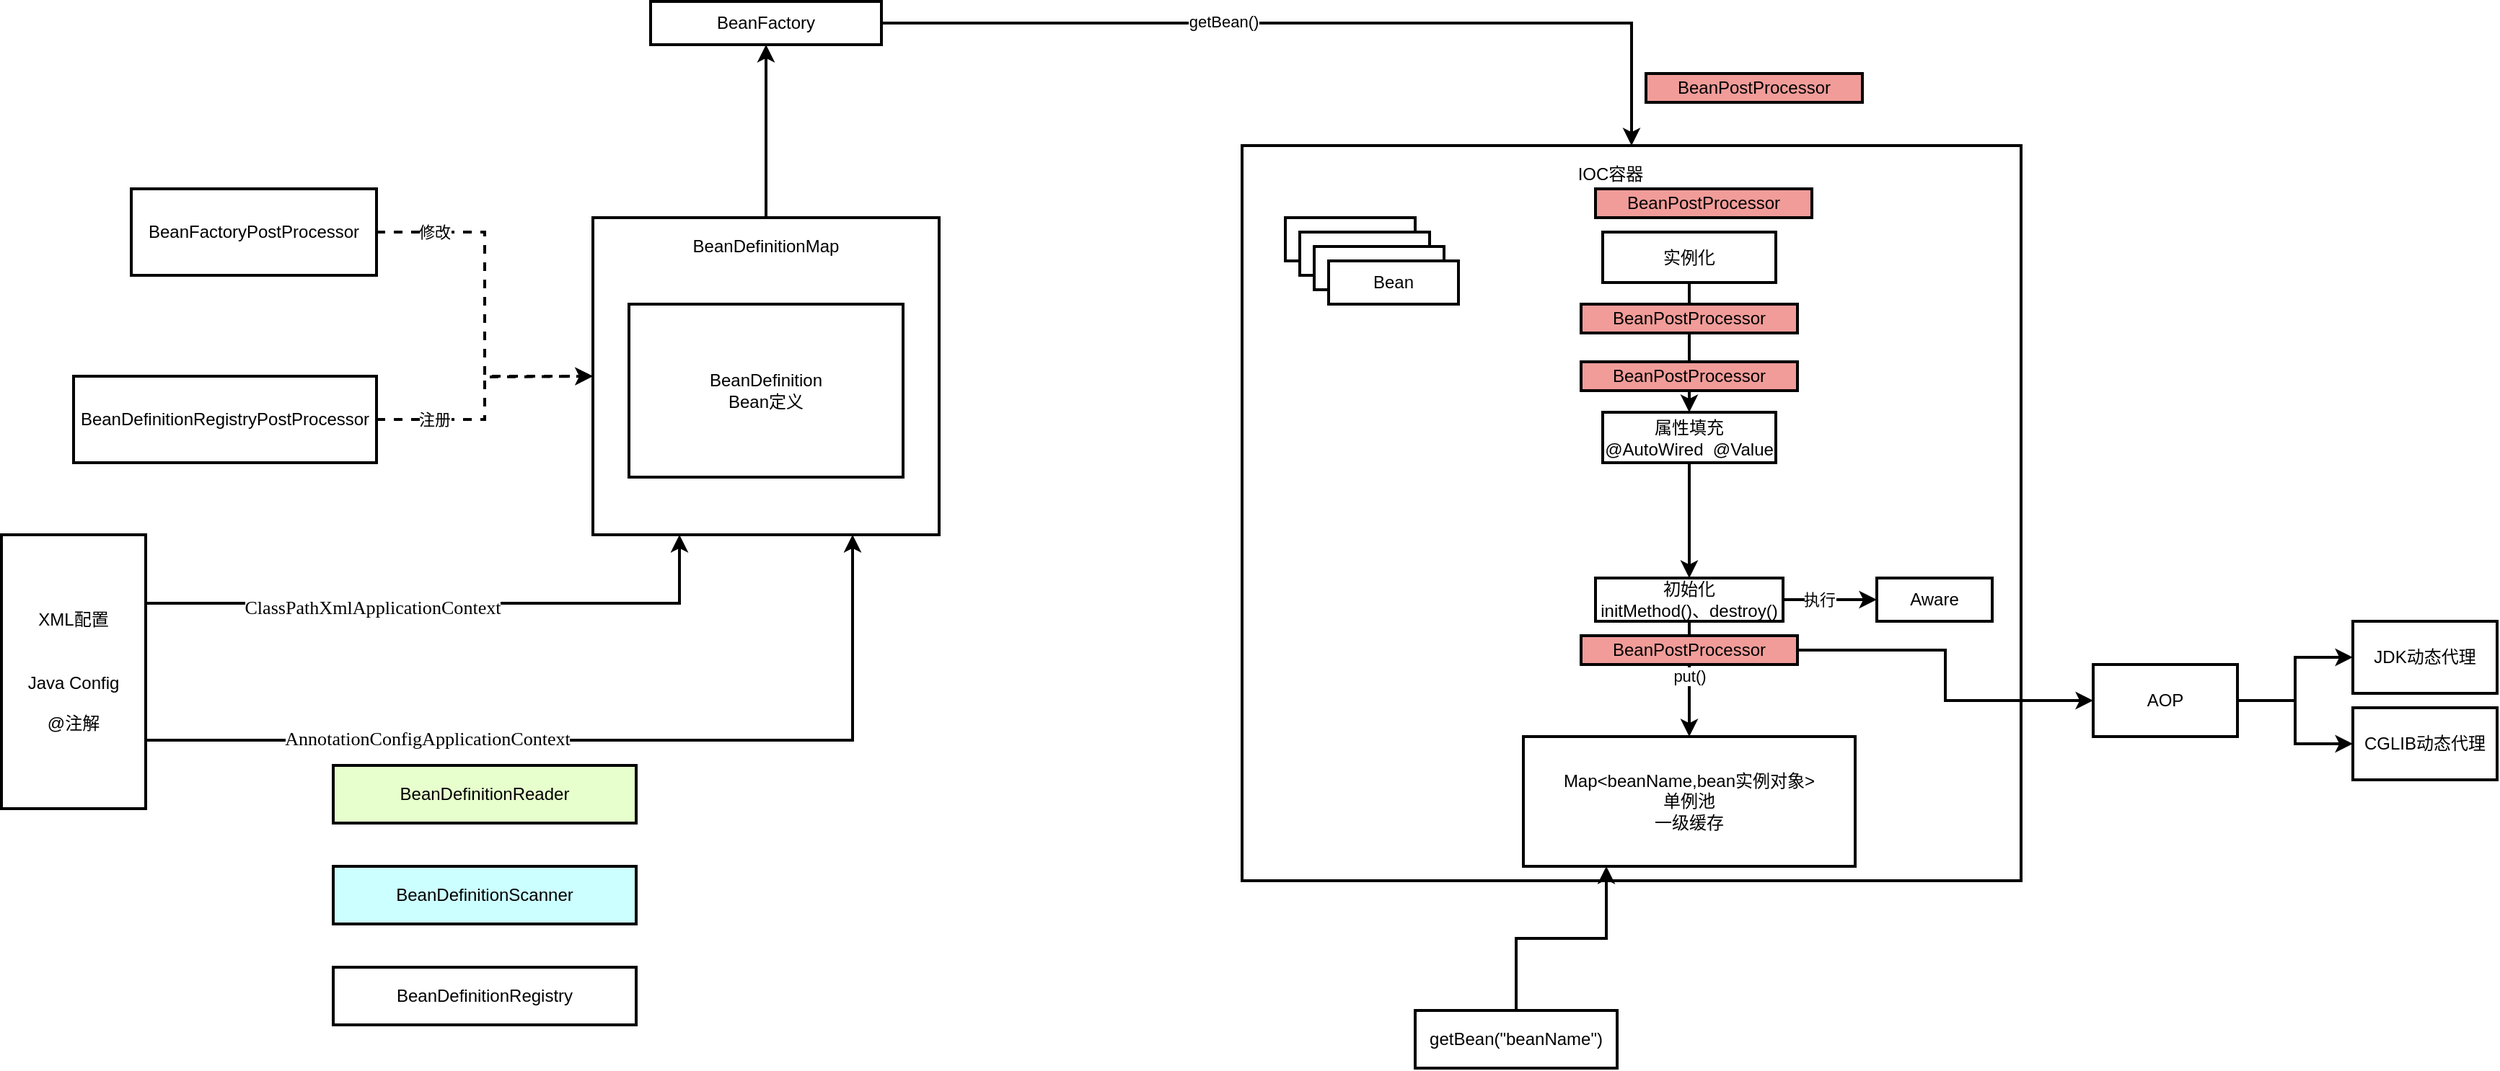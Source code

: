 <mxfile version="14.9.1" type="github">
  <diagram id="PimF_Wanh2Kbo35ScIux" name="Page-1">
    <mxGraphModel dx="2347" dy="2486" grid="1" gridSize="10" guides="1" tooltips="1" connect="1" arrows="1" fold="1" page="1" pageScale="1" pageWidth="827" pageHeight="1169" math="0" shadow="0">
      <root>
        <mxCell id="0" />
        <mxCell id="1" parent="0" />
        <mxCell id="963VxOmkExmAmKdlYogN-6" value="" style="rounded=0;whiteSpace=wrap;html=1;strokeWidth=2;" vertex="1" parent="1">
          <mxGeometry x="1070" y="70" width="540" height="510" as="geometry" />
        </mxCell>
        <mxCell id="963VxOmkExmAmKdlYogN-2" style="edgeStyle=orthogonalEdgeStyle;rounded=0;orthogonalLoop=1;jettySize=auto;html=1;exitX=1;exitY=0.25;exitDx=0;exitDy=0;entryX=0.25;entryY=1;entryDx=0;entryDy=0;strokeWidth=2;" edge="1" parent="1" source="y2ZCvFs-fsvaWrtGRpLE-1" target="y2ZCvFs-fsvaWrtGRpLE-8">
          <mxGeometry relative="1" as="geometry" />
        </mxCell>
        <mxCell id="963VxOmkExmAmKdlYogN-3" value="&lt;pre style=&quot;font-family: &amp;#34;jetbrains mono&amp;#34; ; font-size: 9.8pt&quot;&gt;&lt;span style=&quot;background-color: rgb(255 , 255 , 255)&quot;&gt;ClassPathXmlApplicationContext&lt;/span&gt;&lt;/pre&gt;" style="edgeLabel;html=1;align=center;verticalAlign=middle;resizable=0;points=[];" vertex="1" connectable="0" parent="963VxOmkExmAmKdlYogN-2">
          <mxGeometry x="-0.248" y="-1" relative="1" as="geometry">
            <mxPoint y="1" as="offset" />
          </mxGeometry>
        </mxCell>
        <mxCell id="963VxOmkExmAmKdlYogN-4" style="edgeStyle=orthogonalEdgeStyle;rounded=0;orthogonalLoop=1;jettySize=auto;html=1;exitX=1;exitY=0.75;exitDx=0;exitDy=0;entryX=0.75;entryY=1;entryDx=0;entryDy=0;strokeWidth=2;" edge="1" parent="1" source="y2ZCvFs-fsvaWrtGRpLE-1" target="y2ZCvFs-fsvaWrtGRpLE-8">
          <mxGeometry relative="1" as="geometry" />
        </mxCell>
        <mxCell id="963VxOmkExmAmKdlYogN-5" value="&lt;pre style=&quot;font-family: &amp;#34;jetbrains mono&amp;#34; ; font-size: 9.8pt&quot;&gt;&lt;span style=&quot;background-color: rgb(255 , 255 , 255)&quot;&gt;AnnotationConfigApplicationContext&lt;/span&gt;&lt;/pre&gt;" style="edgeLabel;html=1;align=center;verticalAlign=middle;resizable=0;points=[];" vertex="1" connectable="0" parent="963VxOmkExmAmKdlYogN-4">
          <mxGeometry x="-0.384" y="3" relative="1" as="geometry">
            <mxPoint y="1" as="offset" />
          </mxGeometry>
        </mxCell>
        <mxCell id="y2ZCvFs-fsvaWrtGRpLE-1" value="XML配置&lt;br&gt;&lt;br&gt;&lt;br&gt;Java Config&lt;br&gt;&lt;br&gt;@注解" style="rounded=0;whiteSpace=wrap;html=1;strokeWidth=2;" parent="1" vertex="1">
          <mxGeometry x="210" y="340" width="100" height="190" as="geometry" />
        </mxCell>
        <mxCell id="y2ZCvFs-fsvaWrtGRpLE-16" style="edgeStyle=orthogonalEdgeStyle;rounded=0;orthogonalLoop=1;jettySize=auto;html=1;exitX=0.5;exitY=0;exitDx=0;exitDy=0;entryX=0.5;entryY=1;entryDx=0;entryDy=0;strokeWidth=2;" parent="1" source="y2ZCvFs-fsvaWrtGRpLE-8" target="y2ZCvFs-fsvaWrtGRpLE-15" edge="1">
          <mxGeometry relative="1" as="geometry" />
        </mxCell>
        <mxCell id="y2ZCvFs-fsvaWrtGRpLE-8" value="" style="rounded=0;whiteSpace=wrap;html=1;fillColor=#FFFFFF;strokeWidth=2;" parent="1" vertex="1">
          <mxGeometry x="620" y="120" width="240" height="220" as="geometry" />
        </mxCell>
        <mxCell id="y2ZCvFs-fsvaWrtGRpLE-9" value="BeanDefinitionMap" style="text;html=1;strokeColor=none;fillColor=none;align=center;verticalAlign=middle;whiteSpace=wrap;rounded=0;" parent="1" vertex="1">
          <mxGeometry x="680" y="130" width="120" height="20" as="geometry" />
        </mxCell>
        <mxCell id="963VxOmkExmAmKdlYogN-9" style="edgeStyle=orthogonalEdgeStyle;rounded=0;orthogonalLoop=1;jettySize=auto;html=1;exitX=1;exitY=0.5;exitDx=0;exitDy=0;entryX=0.5;entryY=0;entryDx=0;entryDy=0;strokeWidth=2;" edge="1" parent="1" source="y2ZCvFs-fsvaWrtGRpLE-15" target="963VxOmkExmAmKdlYogN-6">
          <mxGeometry relative="1" as="geometry" />
        </mxCell>
        <mxCell id="963VxOmkExmAmKdlYogN-10" value="getBean()" style="edgeLabel;html=1;align=center;verticalAlign=middle;resizable=0;points=[];" vertex="1" connectable="0" parent="963VxOmkExmAmKdlYogN-9">
          <mxGeometry x="-0.217" y="1" relative="1" as="geometry">
            <mxPoint as="offset" />
          </mxGeometry>
        </mxCell>
        <mxCell id="y2ZCvFs-fsvaWrtGRpLE-15" value="BeanFactory" style="rounded=0;whiteSpace=wrap;html=1;fillColor=#FFFFFF;strokeWidth=2;" parent="1" vertex="1">
          <mxGeometry x="660" y="-30" width="160" height="30" as="geometry" />
        </mxCell>
        <mxCell id="963VxOmkExmAmKdlYogN-1" value="BeanDefinition&lt;br&gt;Bean定义" style="rounded=0;whiteSpace=wrap;html=1;strokeWidth=2;" vertex="1" parent="1">
          <mxGeometry x="645" y="180" width="190" height="120" as="geometry" />
        </mxCell>
        <mxCell id="963VxOmkExmAmKdlYogN-7" value="IOC容器" style="text;html=1;strokeColor=none;fillColor=none;align=center;verticalAlign=middle;whiteSpace=wrap;rounded=0;" vertex="1" parent="1">
          <mxGeometry x="1262.5" y="80" width="125" height="20" as="geometry" />
        </mxCell>
        <mxCell id="963VxOmkExmAmKdlYogN-11" value="Bean" style="rounded=0;whiteSpace=wrap;html=1;strokeWidth=2;" vertex="1" parent="1">
          <mxGeometry x="1100" y="120" width="90" height="30" as="geometry" />
        </mxCell>
        <mxCell id="963VxOmkExmAmKdlYogN-12" value="Bean" style="rounded=0;whiteSpace=wrap;html=1;strokeWidth=2;" vertex="1" parent="1">
          <mxGeometry x="1110" y="130" width="90" height="30" as="geometry" />
        </mxCell>
        <mxCell id="963VxOmkExmAmKdlYogN-13" value="Bean" style="rounded=0;whiteSpace=wrap;html=1;strokeWidth=2;" vertex="1" parent="1">
          <mxGeometry x="1120" y="140" width="90" height="30" as="geometry" />
        </mxCell>
        <mxCell id="963VxOmkExmAmKdlYogN-14" value="Bean" style="rounded=0;whiteSpace=wrap;html=1;strokeWidth=2;" vertex="1" parent="1">
          <mxGeometry x="1130" y="150" width="90" height="30" as="geometry" />
        </mxCell>
        <mxCell id="963VxOmkExmAmKdlYogN-17" value="" style="edgeStyle=orthogonalEdgeStyle;rounded=0;orthogonalLoop=1;jettySize=auto;html=1;strokeWidth=2;" edge="1" parent="1" source="963VxOmkExmAmKdlYogN-15" target="963VxOmkExmAmKdlYogN-16">
          <mxGeometry relative="1" as="geometry" />
        </mxCell>
        <mxCell id="963VxOmkExmAmKdlYogN-15" value="实例化" style="rounded=0;whiteSpace=wrap;html=1;strokeWidth=2;" vertex="1" parent="1">
          <mxGeometry x="1320" y="130" width="120" height="35" as="geometry" />
        </mxCell>
        <mxCell id="963VxOmkExmAmKdlYogN-19" value="" style="edgeStyle=orthogonalEdgeStyle;rounded=0;orthogonalLoop=1;jettySize=auto;html=1;strokeWidth=2;" edge="1" parent="1" source="963VxOmkExmAmKdlYogN-16" target="963VxOmkExmAmKdlYogN-18">
          <mxGeometry relative="1" as="geometry" />
        </mxCell>
        <mxCell id="963VxOmkExmAmKdlYogN-16" value="属性填充&lt;br&gt;@AutoWired&amp;nbsp; @Value" style="rounded=0;whiteSpace=wrap;html=1;strokeWidth=2;" vertex="1" parent="1">
          <mxGeometry x="1320" y="255" width="120" height="35" as="geometry" />
        </mxCell>
        <mxCell id="963VxOmkExmAmKdlYogN-21" value="" style="edgeStyle=orthogonalEdgeStyle;rounded=0;orthogonalLoop=1;jettySize=auto;html=1;strokeWidth=2;" edge="1" parent="1" source="963VxOmkExmAmKdlYogN-18" target="963VxOmkExmAmKdlYogN-20">
          <mxGeometry relative="1" as="geometry" />
        </mxCell>
        <mxCell id="963VxOmkExmAmKdlYogN-24" value="put()" style="edgeLabel;html=1;align=center;verticalAlign=middle;resizable=0;points=[];" vertex="1" connectable="0" parent="963VxOmkExmAmKdlYogN-21">
          <mxGeometry x="0.213" y="2" relative="1" as="geometry">
            <mxPoint x="-2" y="-11" as="offset" />
          </mxGeometry>
        </mxCell>
        <mxCell id="963VxOmkExmAmKdlYogN-33" value="" style="edgeStyle=orthogonalEdgeStyle;rounded=0;orthogonalLoop=1;jettySize=auto;html=1;strokeWidth=2;" edge="1" parent="1" source="963VxOmkExmAmKdlYogN-18" target="963VxOmkExmAmKdlYogN-32">
          <mxGeometry relative="1" as="geometry" />
        </mxCell>
        <mxCell id="963VxOmkExmAmKdlYogN-34" value="执行" style="edgeLabel;html=1;align=center;verticalAlign=middle;resizable=0;points=[];" vertex="1" connectable="0" parent="963VxOmkExmAmKdlYogN-33">
          <mxGeometry x="-0.304" relative="1" as="geometry">
            <mxPoint x="2" as="offset" />
          </mxGeometry>
        </mxCell>
        <mxCell id="963VxOmkExmAmKdlYogN-18" value="初始化&lt;br&gt;initMethod()、destroy()" style="rounded=0;whiteSpace=wrap;html=1;strokeWidth=2;" vertex="1" parent="1">
          <mxGeometry x="1315" y="370" width="130" height="30" as="geometry" />
        </mxCell>
        <mxCell id="963VxOmkExmAmKdlYogN-20" value="Map&amp;lt;beanName,bean实例对象&amp;gt;&lt;br&gt;单例池&lt;br&gt;一级缓存" style="rounded=0;whiteSpace=wrap;html=1;strokeWidth=2;" vertex="1" parent="1">
          <mxGeometry x="1265" y="480" width="230" height="90" as="geometry" />
        </mxCell>
        <mxCell id="963VxOmkExmAmKdlYogN-26" style="edgeStyle=orthogonalEdgeStyle;rounded=0;orthogonalLoop=1;jettySize=auto;html=1;exitX=0.5;exitY=0;exitDx=0;exitDy=0;entryX=0.25;entryY=1;entryDx=0;entryDy=0;strokeWidth=2;" edge="1" parent="1" source="963VxOmkExmAmKdlYogN-25" target="963VxOmkExmAmKdlYogN-20">
          <mxGeometry relative="1" as="geometry" />
        </mxCell>
        <mxCell id="963VxOmkExmAmKdlYogN-25" value="getBean(&quot;beanName&quot;)" style="rounded=0;whiteSpace=wrap;html=1;strokeWidth=2;" vertex="1" parent="1">
          <mxGeometry x="1190" y="670" width="140" height="40" as="geometry" />
        </mxCell>
        <mxCell id="963VxOmkExmAmKdlYogN-32" value="Aware" style="rounded=0;whiteSpace=wrap;html=1;strokeWidth=2;" vertex="1" parent="1">
          <mxGeometry x="1510" y="370" width="80" height="30" as="geometry" />
        </mxCell>
        <mxCell id="963VxOmkExmAmKdlYogN-36" style="edgeStyle=orthogonalEdgeStyle;rounded=0;orthogonalLoop=1;jettySize=auto;html=1;exitX=1;exitY=0.5;exitDx=0;exitDy=0;strokeWidth=2;dashed=1;" edge="1" parent="1" source="963VxOmkExmAmKdlYogN-35" target="y2ZCvFs-fsvaWrtGRpLE-8">
          <mxGeometry relative="1" as="geometry" />
        </mxCell>
        <mxCell id="963VxOmkExmAmKdlYogN-37" value="修改" style="edgeLabel;html=1;align=center;verticalAlign=middle;resizable=0;points=[];" vertex="1" connectable="0" parent="963VxOmkExmAmKdlYogN-36">
          <mxGeometry x="-0.136" relative="1" as="geometry">
            <mxPoint x="-35" y="-33" as="offset" />
          </mxGeometry>
        </mxCell>
        <mxCell id="963VxOmkExmAmKdlYogN-35" value="BeanFactoryPostProcessor" style="whiteSpace=wrap;html=1;strokeWidth=2;" vertex="1" parent="1">
          <mxGeometry x="300" y="100" width="170" height="60" as="geometry" />
        </mxCell>
        <mxCell id="963VxOmkExmAmKdlYogN-39" style="edgeStyle=orthogonalEdgeStyle;rounded=0;orthogonalLoop=1;jettySize=auto;html=1;exitX=1;exitY=0.5;exitDx=0;exitDy=0;strokeWidth=2;dashed=1;" edge="1" parent="1" source="963VxOmkExmAmKdlYogN-38">
          <mxGeometry relative="1" as="geometry">
            <mxPoint x="620" y="230" as="targetPoint" />
          </mxGeometry>
        </mxCell>
        <mxCell id="963VxOmkExmAmKdlYogN-40" value="注册" style="edgeLabel;html=1;align=center;verticalAlign=middle;resizable=0;points=[];" vertex="1" connectable="0" parent="963VxOmkExmAmKdlYogN-39">
          <mxGeometry x="-0.344" y="-1" relative="1" as="geometry">
            <mxPoint x="-19" y="-1" as="offset" />
          </mxGeometry>
        </mxCell>
        <mxCell id="963VxOmkExmAmKdlYogN-38" value="BeanDefinitionRegistryPostProcessor" style="whiteSpace=wrap;html=1;strokeWidth=2;" vertex="1" parent="1">
          <mxGeometry x="260" y="230" width="210" height="60" as="geometry" />
        </mxCell>
        <mxCell id="963VxOmkExmAmKdlYogN-42" value="BeanDefinitionReader" style="rounded=0;whiteSpace=wrap;html=1;strokeWidth=2;fillColor=#E6FFCC;" vertex="1" parent="1">
          <mxGeometry x="440" y="500" width="210" height="40" as="geometry" />
        </mxCell>
        <mxCell id="963VxOmkExmAmKdlYogN-43" value="BeanDefinitionScanner" style="rounded=0;whiteSpace=wrap;html=1;strokeWidth=2;fillColor=#CCFFFF;" vertex="1" parent="1">
          <mxGeometry x="440" y="570" width="210" height="40" as="geometry" />
        </mxCell>
        <mxCell id="963VxOmkExmAmKdlYogN-44" value="BeanDefinitionRegistry" style="rounded=0;whiteSpace=wrap;html=1;strokeWidth=2;fillColor=#FFFFFF;" vertex="1" parent="1">
          <mxGeometry x="440" y="640" width="210" height="40" as="geometry" />
        </mxCell>
        <mxCell id="963VxOmkExmAmKdlYogN-45" value="BeanPostProcessor" style="rounded=0;whiteSpace=wrap;html=1;strokeWidth=2;fillColor=#F19C99;" vertex="1" parent="1">
          <mxGeometry x="1350" y="20" width="150" height="20" as="geometry" />
        </mxCell>
        <mxCell id="963VxOmkExmAmKdlYogN-46" value="BeanPostProcessor" style="rounded=0;whiteSpace=wrap;html=1;strokeWidth=2;fillColor=#F19C99;" vertex="1" parent="1">
          <mxGeometry x="1315" y="100" width="150" height="20" as="geometry" />
        </mxCell>
        <mxCell id="963VxOmkExmAmKdlYogN-47" value="BeanPostProcessor" style="rounded=0;whiteSpace=wrap;html=1;strokeWidth=2;fillColor=#F19C99;" vertex="1" parent="1">
          <mxGeometry x="1305" y="180" width="150" height="20" as="geometry" />
        </mxCell>
        <mxCell id="963VxOmkExmAmKdlYogN-48" value="BeanPostProcessor" style="rounded=0;whiteSpace=wrap;html=1;strokeWidth=2;fillColor=#F19C99;" vertex="1" parent="1">
          <mxGeometry x="1305" y="220" width="150" height="20" as="geometry" />
        </mxCell>
        <mxCell id="963VxOmkExmAmKdlYogN-54" value="" style="edgeStyle=orthogonalEdgeStyle;rounded=0;orthogonalLoop=1;jettySize=auto;html=1;strokeWidth=2;entryX=0;entryY=0.5;entryDx=0;entryDy=0;" edge="1" parent="1" source="963VxOmkExmAmKdlYogN-52" target="963VxOmkExmAmKdlYogN-55">
          <mxGeometry relative="1" as="geometry">
            <mxPoint x="1660" y="520" as="targetPoint" />
          </mxGeometry>
        </mxCell>
        <mxCell id="963VxOmkExmAmKdlYogN-52" value="BeanPostProcessor" style="rounded=0;whiteSpace=wrap;html=1;strokeWidth=2;fillColor=#F19C99;" vertex="1" parent="1">
          <mxGeometry x="1305" y="410" width="150" height="20" as="geometry" />
        </mxCell>
        <mxCell id="963VxOmkExmAmKdlYogN-57" value="" style="edgeStyle=orthogonalEdgeStyle;rounded=0;orthogonalLoop=1;jettySize=auto;html=1;strokeWidth=2;" edge="1" parent="1" source="963VxOmkExmAmKdlYogN-55" target="963VxOmkExmAmKdlYogN-56">
          <mxGeometry relative="1" as="geometry" />
        </mxCell>
        <mxCell id="963VxOmkExmAmKdlYogN-55" value="AOP" style="rounded=0;whiteSpace=wrap;html=1;strokeWidth=2;fillColor=#FFFFFF;" vertex="1" parent="1">
          <mxGeometry x="1660" y="430" width="100" height="50" as="geometry" />
        </mxCell>
        <mxCell id="963VxOmkExmAmKdlYogN-56" value="JDK动态代理" style="rounded=0;whiteSpace=wrap;html=1;strokeWidth=2;fillColor=#FFFFFF;" vertex="1" parent="1">
          <mxGeometry x="1840" y="400" width="100" height="50" as="geometry" />
        </mxCell>
        <mxCell id="963VxOmkExmAmKdlYogN-58" value="CGLIB动态代理" style="rounded=0;whiteSpace=wrap;html=1;strokeWidth=2;fillColor=#FFFFFF;" vertex="1" parent="1">
          <mxGeometry x="1840" y="460" width="100" height="50" as="geometry" />
        </mxCell>
        <mxCell id="963VxOmkExmAmKdlYogN-59" value="" style="edgeStyle=orthogonalEdgeStyle;rounded=0;orthogonalLoop=1;jettySize=auto;html=1;strokeWidth=2;entryX=0;entryY=0.5;entryDx=0;entryDy=0;exitX=1;exitY=0.5;exitDx=0;exitDy=0;" edge="1" parent="1" source="963VxOmkExmAmKdlYogN-55" target="963VxOmkExmAmKdlYogN-58">
          <mxGeometry relative="1" as="geometry">
            <mxPoint x="1770" y="465" as="sourcePoint" />
            <mxPoint x="1850" y="435" as="targetPoint" />
          </mxGeometry>
        </mxCell>
      </root>
    </mxGraphModel>
  </diagram>
</mxfile>
